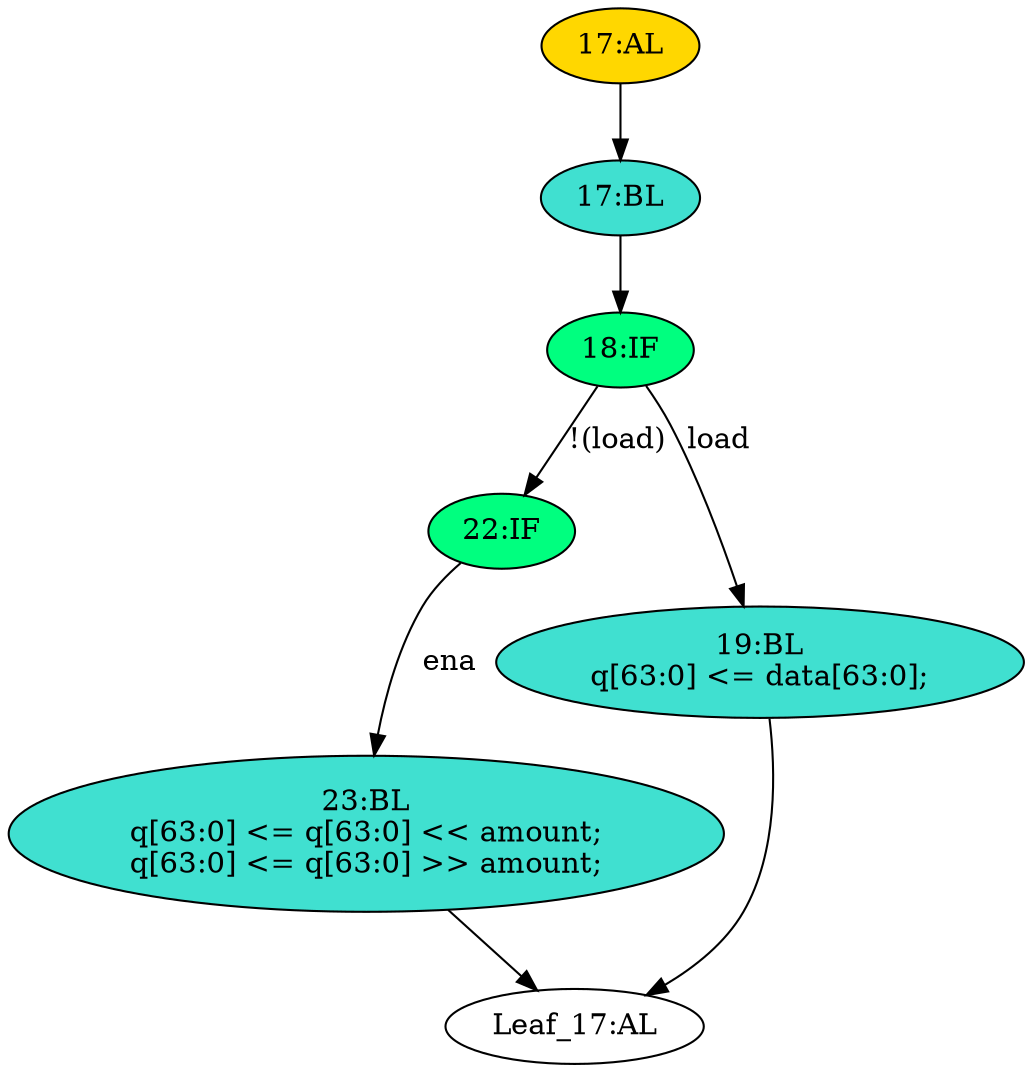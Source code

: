 strict digraph "" {
	node [label="\N"];
	"17:AL"	[ast="<pyverilog.vparser.ast.Always object at 0x7f6a21f5db50>",
		clk_sens=True,
		fillcolor=gold,
		label="17:AL",
		sens="['clk']",
		statements="[]",
		style=filled,
		typ=Always,
		use_var="['load', 'ena', 'amount', 'data', 'q']"];
	"17:BL"	[ast="<pyverilog.vparser.ast.Block object at 0x7f6a21f5df90>",
		fillcolor=turquoise,
		label="17:BL",
		statements="[]",
		style=filled,
		typ=Block];
	"17:AL" -> "17:BL"	[cond="[]",
		lineno=None];
	"22:IF"	[ast="<pyverilog.vparser.ast.IfStatement object at 0x7f6a21f5db10>",
		fillcolor=springgreen,
		label="22:IF",
		statements="[]",
		style=filled,
		typ=IfStatement];
	"23:BL"	[ast="<pyverilog.vparser.ast.Block object at 0x7f6a21f5d450>",
		fillcolor=turquoise,
		label="23:BL
q[63:0] <= q[63:0] << amount;
q[63:0] <= q[63:0] >> amount;",
		statements="[<pyverilog.vparser.ast.NonblockingSubstitution object at 0x7f6a21f5d410>, <pyverilog.vparser.ast.NonblockingSubstitution object \
at 0x7f6a21ab80d0>]",
		style=filled,
		typ=Block];
	"22:IF" -> "23:BL"	[cond="['ena']",
		label=ena,
		lineno=22];
	"19:BL"	[ast="<pyverilog.vparser.ast.Block object at 0x7f6a21ab8450>",
		fillcolor=turquoise,
		label="19:BL
q[63:0] <= data[63:0];",
		statements="[<pyverilog.vparser.ast.NonblockingSubstitution object at 0x7f6a21ab8490>]",
		style=filled,
		typ=Block];
	"Leaf_17:AL"	[def_var="['q']",
		label="Leaf_17:AL"];
	"19:BL" -> "Leaf_17:AL"	[cond="[]",
		lineno=None];
	"18:IF"	[ast="<pyverilog.vparser.ast.IfStatement object at 0x7f6a21f5d210>",
		fillcolor=springgreen,
		label="18:IF",
		statements="[]",
		style=filled,
		typ=IfStatement];
	"17:BL" -> "18:IF"	[cond="[]",
		lineno=None];
	"18:IF" -> "22:IF"	[cond="['load']",
		label="!(load)",
		lineno=18];
	"18:IF" -> "19:BL"	[cond="['load']",
		label=load,
		lineno=18];
	"23:BL" -> "Leaf_17:AL"	[cond="[]",
		lineno=None];
}
